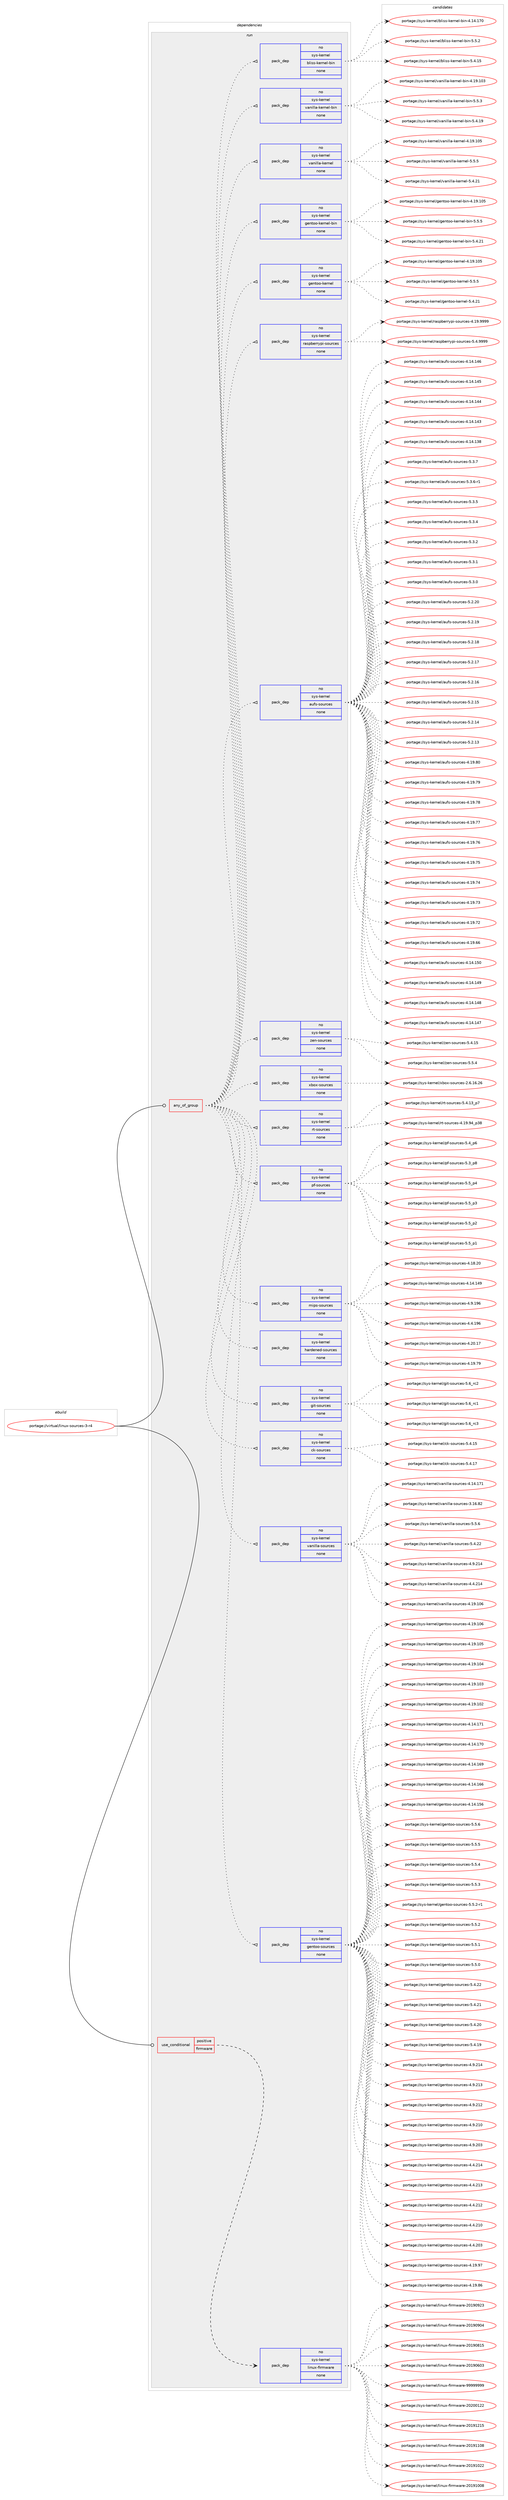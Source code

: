 digraph prolog {

# *************
# Graph options
# *************

newrank=true;
concentrate=true;
compound=true;
graph [rankdir=LR,fontname=Helvetica,fontsize=10,ranksep=1.5];#, ranksep=2.5, nodesep=0.2];
edge  [arrowhead=vee];
node  [fontname=Helvetica,fontsize=10];

# **********
# The ebuild
# **********

subgraph cluster_leftcol {
color=gray;
rank=same;
label=<<i>ebuild</i>>;
id [label="portage://virtual/linux-sources-3-r4", color=red, width=4, href="../virtual/linux-sources-3-r4.svg"];
}

# ****************
# The dependencies
# ****************

subgraph cluster_midcol {
color=gray;
label=<<i>dependencies</i>>;
subgraph cluster_compile {
fillcolor="#eeeeee";
style=filled;
label=<<i>compile</i>>;
}
subgraph cluster_compileandrun {
fillcolor="#eeeeee";
style=filled;
label=<<i>compile and run</i>>;
}
subgraph cluster_run {
fillcolor="#eeeeee";
style=filled;
label=<<i>run</i>>;
subgraph any611 {
dependency26976 [label=<<TABLE BORDER="0" CELLBORDER="1" CELLSPACING="0" CELLPADDING="4"><TR><TD CELLPADDING="10">any_of_group</TD></TR></TABLE>>, shape=none, color=red];subgraph pack21816 {
dependency26977 [label=<<TABLE BORDER="0" CELLBORDER="1" CELLSPACING="0" CELLPADDING="4" WIDTH="220"><TR><TD ROWSPAN="6" CELLPADDING="30">pack_dep</TD></TR><TR><TD WIDTH="110">no</TD></TR><TR><TD>sys-kernel</TD></TR><TR><TD>gentoo-sources</TD></TR><TR><TD>none</TD></TR><TR><TD></TD></TR></TABLE>>, shape=none, color=blue];
}
dependency26976:e -> dependency26977:w [weight=20,style="dotted",arrowhead="oinv"];
subgraph pack21817 {
dependency26978 [label=<<TABLE BORDER="0" CELLBORDER="1" CELLSPACING="0" CELLPADDING="4" WIDTH="220"><TR><TD ROWSPAN="6" CELLPADDING="30">pack_dep</TD></TR><TR><TD WIDTH="110">no</TD></TR><TR><TD>sys-kernel</TD></TR><TR><TD>vanilla-sources</TD></TR><TR><TD>none</TD></TR><TR><TD></TD></TR></TABLE>>, shape=none, color=blue];
}
dependency26976:e -> dependency26978:w [weight=20,style="dotted",arrowhead="oinv"];
subgraph pack21818 {
dependency26979 [label=<<TABLE BORDER="0" CELLBORDER="1" CELLSPACING="0" CELLPADDING="4" WIDTH="220"><TR><TD ROWSPAN="6" CELLPADDING="30">pack_dep</TD></TR><TR><TD WIDTH="110">no</TD></TR><TR><TD>sys-kernel</TD></TR><TR><TD>ck-sources</TD></TR><TR><TD>none</TD></TR><TR><TD></TD></TR></TABLE>>, shape=none, color=blue];
}
dependency26976:e -> dependency26979:w [weight=20,style="dotted",arrowhead="oinv"];
subgraph pack21819 {
dependency26980 [label=<<TABLE BORDER="0" CELLBORDER="1" CELLSPACING="0" CELLPADDING="4" WIDTH="220"><TR><TD ROWSPAN="6" CELLPADDING="30">pack_dep</TD></TR><TR><TD WIDTH="110">no</TD></TR><TR><TD>sys-kernel</TD></TR><TR><TD>git-sources</TD></TR><TR><TD>none</TD></TR><TR><TD></TD></TR></TABLE>>, shape=none, color=blue];
}
dependency26976:e -> dependency26980:w [weight=20,style="dotted",arrowhead="oinv"];
subgraph pack21820 {
dependency26981 [label=<<TABLE BORDER="0" CELLBORDER="1" CELLSPACING="0" CELLPADDING="4" WIDTH="220"><TR><TD ROWSPAN="6" CELLPADDING="30">pack_dep</TD></TR><TR><TD WIDTH="110">no</TD></TR><TR><TD>sys-kernel</TD></TR><TR><TD>hardened-sources</TD></TR><TR><TD>none</TD></TR><TR><TD></TD></TR></TABLE>>, shape=none, color=blue];
}
dependency26976:e -> dependency26981:w [weight=20,style="dotted",arrowhead="oinv"];
subgraph pack21821 {
dependency26982 [label=<<TABLE BORDER="0" CELLBORDER="1" CELLSPACING="0" CELLPADDING="4" WIDTH="220"><TR><TD ROWSPAN="6" CELLPADDING="30">pack_dep</TD></TR><TR><TD WIDTH="110">no</TD></TR><TR><TD>sys-kernel</TD></TR><TR><TD>mips-sources</TD></TR><TR><TD>none</TD></TR><TR><TD></TD></TR></TABLE>>, shape=none, color=blue];
}
dependency26976:e -> dependency26982:w [weight=20,style="dotted",arrowhead="oinv"];
subgraph pack21822 {
dependency26983 [label=<<TABLE BORDER="0" CELLBORDER="1" CELLSPACING="0" CELLPADDING="4" WIDTH="220"><TR><TD ROWSPAN="6" CELLPADDING="30">pack_dep</TD></TR><TR><TD WIDTH="110">no</TD></TR><TR><TD>sys-kernel</TD></TR><TR><TD>pf-sources</TD></TR><TR><TD>none</TD></TR><TR><TD></TD></TR></TABLE>>, shape=none, color=blue];
}
dependency26976:e -> dependency26983:w [weight=20,style="dotted",arrowhead="oinv"];
subgraph pack21823 {
dependency26984 [label=<<TABLE BORDER="0" CELLBORDER="1" CELLSPACING="0" CELLPADDING="4" WIDTH="220"><TR><TD ROWSPAN="6" CELLPADDING="30">pack_dep</TD></TR><TR><TD WIDTH="110">no</TD></TR><TR><TD>sys-kernel</TD></TR><TR><TD>rt-sources</TD></TR><TR><TD>none</TD></TR><TR><TD></TD></TR></TABLE>>, shape=none, color=blue];
}
dependency26976:e -> dependency26984:w [weight=20,style="dotted",arrowhead="oinv"];
subgraph pack21824 {
dependency26985 [label=<<TABLE BORDER="0" CELLBORDER="1" CELLSPACING="0" CELLPADDING="4" WIDTH="220"><TR><TD ROWSPAN="6" CELLPADDING="30">pack_dep</TD></TR><TR><TD WIDTH="110">no</TD></TR><TR><TD>sys-kernel</TD></TR><TR><TD>xbox-sources</TD></TR><TR><TD>none</TD></TR><TR><TD></TD></TR></TABLE>>, shape=none, color=blue];
}
dependency26976:e -> dependency26985:w [weight=20,style="dotted",arrowhead="oinv"];
subgraph pack21825 {
dependency26986 [label=<<TABLE BORDER="0" CELLBORDER="1" CELLSPACING="0" CELLPADDING="4" WIDTH="220"><TR><TD ROWSPAN="6" CELLPADDING="30">pack_dep</TD></TR><TR><TD WIDTH="110">no</TD></TR><TR><TD>sys-kernel</TD></TR><TR><TD>zen-sources</TD></TR><TR><TD>none</TD></TR><TR><TD></TD></TR></TABLE>>, shape=none, color=blue];
}
dependency26976:e -> dependency26986:w [weight=20,style="dotted",arrowhead="oinv"];
subgraph pack21826 {
dependency26987 [label=<<TABLE BORDER="0" CELLBORDER="1" CELLSPACING="0" CELLPADDING="4" WIDTH="220"><TR><TD ROWSPAN="6" CELLPADDING="30">pack_dep</TD></TR><TR><TD WIDTH="110">no</TD></TR><TR><TD>sys-kernel</TD></TR><TR><TD>aufs-sources</TD></TR><TR><TD>none</TD></TR><TR><TD></TD></TR></TABLE>>, shape=none, color=blue];
}
dependency26976:e -> dependency26987:w [weight=20,style="dotted",arrowhead="oinv"];
subgraph pack21827 {
dependency26988 [label=<<TABLE BORDER="0" CELLBORDER="1" CELLSPACING="0" CELLPADDING="4" WIDTH="220"><TR><TD ROWSPAN="6" CELLPADDING="30">pack_dep</TD></TR><TR><TD WIDTH="110">no</TD></TR><TR><TD>sys-kernel</TD></TR><TR><TD>raspberrypi-sources</TD></TR><TR><TD>none</TD></TR><TR><TD></TD></TR></TABLE>>, shape=none, color=blue];
}
dependency26976:e -> dependency26988:w [weight=20,style="dotted",arrowhead="oinv"];
subgraph pack21828 {
dependency26989 [label=<<TABLE BORDER="0" CELLBORDER="1" CELLSPACING="0" CELLPADDING="4" WIDTH="220"><TR><TD ROWSPAN="6" CELLPADDING="30">pack_dep</TD></TR><TR><TD WIDTH="110">no</TD></TR><TR><TD>sys-kernel</TD></TR><TR><TD>gentoo-kernel</TD></TR><TR><TD>none</TD></TR><TR><TD></TD></TR></TABLE>>, shape=none, color=blue];
}
dependency26976:e -> dependency26989:w [weight=20,style="dotted",arrowhead="oinv"];
subgraph pack21829 {
dependency26990 [label=<<TABLE BORDER="0" CELLBORDER="1" CELLSPACING="0" CELLPADDING="4" WIDTH="220"><TR><TD ROWSPAN="6" CELLPADDING="30">pack_dep</TD></TR><TR><TD WIDTH="110">no</TD></TR><TR><TD>sys-kernel</TD></TR><TR><TD>gentoo-kernel-bin</TD></TR><TR><TD>none</TD></TR><TR><TD></TD></TR></TABLE>>, shape=none, color=blue];
}
dependency26976:e -> dependency26990:w [weight=20,style="dotted",arrowhead="oinv"];
subgraph pack21830 {
dependency26991 [label=<<TABLE BORDER="0" CELLBORDER="1" CELLSPACING="0" CELLPADDING="4" WIDTH="220"><TR><TD ROWSPAN="6" CELLPADDING="30">pack_dep</TD></TR><TR><TD WIDTH="110">no</TD></TR><TR><TD>sys-kernel</TD></TR><TR><TD>vanilla-kernel</TD></TR><TR><TD>none</TD></TR><TR><TD></TD></TR></TABLE>>, shape=none, color=blue];
}
dependency26976:e -> dependency26991:w [weight=20,style="dotted",arrowhead="oinv"];
subgraph pack21831 {
dependency26992 [label=<<TABLE BORDER="0" CELLBORDER="1" CELLSPACING="0" CELLPADDING="4" WIDTH="220"><TR><TD ROWSPAN="6" CELLPADDING="30">pack_dep</TD></TR><TR><TD WIDTH="110">no</TD></TR><TR><TD>sys-kernel</TD></TR><TR><TD>vanilla-kernel-bin</TD></TR><TR><TD>none</TD></TR><TR><TD></TD></TR></TABLE>>, shape=none, color=blue];
}
dependency26976:e -> dependency26992:w [weight=20,style="dotted",arrowhead="oinv"];
subgraph pack21832 {
dependency26993 [label=<<TABLE BORDER="0" CELLBORDER="1" CELLSPACING="0" CELLPADDING="4" WIDTH="220"><TR><TD ROWSPAN="6" CELLPADDING="30">pack_dep</TD></TR><TR><TD WIDTH="110">no</TD></TR><TR><TD>sys-kernel</TD></TR><TR><TD>bliss-kernel-bin</TD></TR><TR><TD>none</TD></TR><TR><TD></TD></TR></TABLE>>, shape=none, color=blue];
}
dependency26976:e -> dependency26993:w [weight=20,style="dotted",arrowhead="oinv"];
}
id:e -> dependency26976:w [weight=20,style="solid",arrowhead="odot"];
subgraph cond4532 {
dependency26994 [label=<<TABLE BORDER="0" CELLBORDER="1" CELLSPACING="0" CELLPADDING="4"><TR><TD ROWSPAN="3" CELLPADDING="10">use_conditional</TD></TR><TR><TD>positive</TD></TR><TR><TD>firmware</TD></TR></TABLE>>, shape=none, color=red];
subgraph pack21833 {
dependency26995 [label=<<TABLE BORDER="0" CELLBORDER="1" CELLSPACING="0" CELLPADDING="4" WIDTH="220"><TR><TD ROWSPAN="6" CELLPADDING="30">pack_dep</TD></TR><TR><TD WIDTH="110">no</TD></TR><TR><TD>sys-kernel</TD></TR><TR><TD>linux-firmware</TD></TR><TR><TD>none</TD></TR><TR><TD></TD></TR></TABLE>>, shape=none, color=blue];
}
dependency26994:e -> dependency26995:w [weight=20,style="dashed",arrowhead="vee"];
}
id:e -> dependency26994:w [weight=20,style="solid",arrowhead="odot"];
}
}

# **************
# The candidates
# **************

subgraph cluster_choices {
rank=same;
color=gray;
label=<<i>candidates</i>>;

subgraph choice21816 {
color=black;
nodesep=1;
choice11512111545107101114110101108471031011101161111114511511111711499101115455346534654 [label="portage://sys-kernel/gentoo-sources-5.5.6", color=red, width=4,href="../sys-kernel/gentoo-sources-5.5.6.svg"];
choice11512111545107101114110101108471031011101161111114511511111711499101115455346534653 [label="portage://sys-kernel/gentoo-sources-5.5.5", color=red, width=4,href="../sys-kernel/gentoo-sources-5.5.5.svg"];
choice11512111545107101114110101108471031011101161111114511511111711499101115455346534652 [label="portage://sys-kernel/gentoo-sources-5.5.4", color=red, width=4,href="../sys-kernel/gentoo-sources-5.5.4.svg"];
choice11512111545107101114110101108471031011101161111114511511111711499101115455346534651 [label="portage://sys-kernel/gentoo-sources-5.5.3", color=red, width=4,href="../sys-kernel/gentoo-sources-5.5.3.svg"];
choice115121115451071011141101011084710310111011611111145115111117114991011154553465346504511449 [label="portage://sys-kernel/gentoo-sources-5.5.2-r1", color=red, width=4,href="../sys-kernel/gentoo-sources-5.5.2-r1.svg"];
choice11512111545107101114110101108471031011101161111114511511111711499101115455346534650 [label="portage://sys-kernel/gentoo-sources-5.5.2", color=red, width=4,href="../sys-kernel/gentoo-sources-5.5.2.svg"];
choice11512111545107101114110101108471031011101161111114511511111711499101115455346534649 [label="portage://sys-kernel/gentoo-sources-5.5.1", color=red, width=4,href="../sys-kernel/gentoo-sources-5.5.1.svg"];
choice11512111545107101114110101108471031011101161111114511511111711499101115455346534648 [label="portage://sys-kernel/gentoo-sources-5.5.0", color=red, width=4,href="../sys-kernel/gentoo-sources-5.5.0.svg"];
choice1151211154510710111411010110847103101110116111111451151111171149910111545534652465050 [label="portage://sys-kernel/gentoo-sources-5.4.22", color=red, width=4,href="../sys-kernel/gentoo-sources-5.4.22.svg"];
choice1151211154510710111411010110847103101110116111111451151111171149910111545534652465049 [label="portage://sys-kernel/gentoo-sources-5.4.21", color=red, width=4,href="../sys-kernel/gentoo-sources-5.4.21.svg"];
choice1151211154510710111411010110847103101110116111111451151111171149910111545534652465048 [label="portage://sys-kernel/gentoo-sources-5.4.20", color=red, width=4,href="../sys-kernel/gentoo-sources-5.4.20.svg"];
choice1151211154510710111411010110847103101110116111111451151111171149910111545534652464957 [label="portage://sys-kernel/gentoo-sources-5.4.19", color=red, width=4,href="../sys-kernel/gentoo-sources-5.4.19.svg"];
choice115121115451071011141101011084710310111011611111145115111117114991011154552465746504952 [label="portage://sys-kernel/gentoo-sources-4.9.214", color=red, width=4,href="../sys-kernel/gentoo-sources-4.9.214.svg"];
choice115121115451071011141101011084710310111011611111145115111117114991011154552465746504951 [label="portage://sys-kernel/gentoo-sources-4.9.213", color=red, width=4,href="../sys-kernel/gentoo-sources-4.9.213.svg"];
choice115121115451071011141101011084710310111011611111145115111117114991011154552465746504950 [label="portage://sys-kernel/gentoo-sources-4.9.212", color=red, width=4,href="../sys-kernel/gentoo-sources-4.9.212.svg"];
choice115121115451071011141101011084710310111011611111145115111117114991011154552465746504948 [label="portage://sys-kernel/gentoo-sources-4.9.210", color=red, width=4,href="../sys-kernel/gentoo-sources-4.9.210.svg"];
choice115121115451071011141101011084710310111011611111145115111117114991011154552465746504851 [label="portage://sys-kernel/gentoo-sources-4.9.203", color=red, width=4,href="../sys-kernel/gentoo-sources-4.9.203.svg"];
choice115121115451071011141101011084710310111011611111145115111117114991011154552465246504952 [label="portage://sys-kernel/gentoo-sources-4.4.214", color=red, width=4,href="../sys-kernel/gentoo-sources-4.4.214.svg"];
choice115121115451071011141101011084710310111011611111145115111117114991011154552465246504951 [label="portage://sys-kernel/gentoo-sources-4.4.213", color=red, width=4,href="../sys-kernel/gentoo-sources-4.4.213.svg"];
choice115121115451071011141101011084710310111011611111145115111117114991011154552465246504950 [label="portage://sys-kernel/gentoo-sources-4.4.212", color=red, width=4,href="../sys-kernel/gentoo-sources-4.4.212.svg"];
choice115121115451071011141101011084710310111011611111145115111117114991011154552465246504948 [label="portage://sys-kernel/gentoo-sources-4.4.210", color=red, width=4,href="../sys-kernel/gentoo-sources-4.4.210.svg"];
choice115121115451071011141101011084710310111011611111145115111117114991011154552465246504851 [label="portage://sys-kernel/gentoo-sources-4.4.203", color=red, width=4,href="../sys-kernel/gentoo-sources-4.4.203.svg"];
choice115121115451071011141101011084710310111011611111145115111117114991011154552464957465755 [label="portage://sys-kernel/gentoo-sources-4.19.97", color=red, width=4,href="../sys-kernel/gentoo-sources-4.19.97.svg"];
choice115121115451071011141101011084710310111011611111145115111117114991011154552464957465654 [label="portage://sys-kernel/gentoo-sources-4.19.86", color=red, width=4,href="../sys-kernel/gentoo-sources-4.19.86.svg"];
choice11512111545107101114110101108471031011101161111114511511111711499101115455246495746494854 [label="portage://sys-kernel/gentoo-sources-4.19.106", color=red, width=4,href="../sys-kernel/gentoo-sources-4.19.106.svg"];
choice11512111545107101114110101108471031011101161111114511511111711499101115455246495746494853 [label="portage://sys-kernel/gentoo-sources-4.19.105", color=red, width=4,href="../sys-kernel/gentoo-sources-4.19.105.svg"];
choice11512111545107101114110101108471031011101161111114511511111711499101115455246495746494852 [label="portage://sys-kernel/gentoo-sources-4.19.104", color=red, width=4,href="../sys-kernel/gentoo-sources-4.19.104.svg"];
choice11512111545107101114110101108471031011101161111114511511111711499101115455246495746494851 [label="portage://sys-kernel/gentoo-sources-4.19.103", color=red, width=4,href="../sys-kernel/gentoo-sources-4.19.103.svg"];
choice11512111545107101114110101108471031011101161111114511511111711499101115455246495746494850 [label="portage://sys-kernel/gentoo-sources-4.19.102", color=red, width=4,href="../sys-kernel/gentoo-sources-4.19.102.svg"];
choice11512111545107101114110101108471031011101161111114511511111711499101115455246495246495549 [label="portage://sys-kernel/gentoo-sources-4.14.171", color=red, width=4,href="../sys-kernel/gentoo-sources-4.14.171.svg"];
choice11512111545107101114110101108471031011101161111114511511111711499101115455246495246495548 [label="portage://sys-kernel/gentoo-sources-4.14.170", color=red, width=4,href="../sys-kernel/gentoo-sources-4.14.170.svg"];
choice11512111545107101114110101108471031011101161111114511511111711499101115455246495246495457 [label="portage://sys-kernel/gentoo-sources-4.14.169", color=red, width=4,href="../sys-kernel/gentoo-sources-4.14.169.svg"];
choice11512111545107101114110101108471031011101161111114511511111711499101115455246495246495454 [label="portage://sys-kernel/gentoo-sources-4.14.166", color=red, width=4,href="../sys-kernel/gentoo-sources-4.14.166.svg"];
choice11512111545107101114110101108471031011101161111114511511111711499101115455246495246495354 [label="portage://sys-kernel/gentoo-sources-4.14.156", color=red, width=4,href="../sys-kernel/gentoo-sources-4.14.156.svg"];
dependency26977:e -> choice11512111545107101114110101108471031011101161111114511511111711499101115455346534654:w [style=dotted,weight="100"];
dependency26977:e -> choice11512111545107101114110101108471031011101161111114511511111711499101115455346534653:w [style=dotted,weight="100"];
dependency26977:e -> choice11512111545107101114110101108471031011101161111114511511111711499101115455346534652:w [style=dotted,weight="100"];
dependency26977:e -> choice11512111545107101114110101108471031011101161111114511511111711499101115455346534651:w [style=dotted,weight="100"];
dependency26977:e -> choice115121115451071011141101011084710310111011611111145115111117114991011154553465346504511449:w [style=dotted,weight="100"];
dependency26977:e -> choice11512111545107101114110101108471031011101161111114511511111711499101115455346534650:w [style=dotted,weight="100"];
dependency26977:e -> choice11512111545107101114110101108471031011101161111114511511111711499101115455346534649:w [style=dotted,weight="100"];
dependency26977:e -> choice11512111545107101114110101108471031011101161111114511511111711499101115455346534648:w [style=dotted,weight="100"];
dependency26977:e -> choice1151211154510710111411010110847103101110116111111451151111171149910111545534652465050:w [style=dotted,weight="100"];
dependency26977:e -> choice1151211154510710111411010110847103101110116111111451151111171149910111545534652465049:w [style=dotted,weight="100"];
dependency26977:e -> choice1151211154510710111411010110847103101110116111111451151111171149910111545534652465048:w [style=dotted,weight="100"];
dependency26977:e -> choice1151211154510710111411010110847103101110116111111451151111171149910111545534652464957:w [style=dotted,weight="100"];
dependency26977:e -> choice115121115451071011141101011084710310111011611111145115111117114991011154552465746504952:w [style=dotted,weight="100"];
dependency26977:e -> choice115121115451071011141101011084710310111011611111145115111117114991011154552465746504951:w [style=dotted,weight="100"];
dependency26977:e -> choice115121115451071011141101011084710310111011611111145115111117114991011154552465746504950:w [style=dotted,weight="100"];
dependency26977:e -> choice115121115451071011141101011084710310111011611111145115111117114991011154552465746504948:w [style=dotted,weight="100"];
dependency26977:e -> choice115121115451071011141101011084710310111011611111145115111117114991011154552465746504851:w [style=dotted,weight="100"];
dependency26977:e -> choice115121115451071011141101011084710310111011611111145115111117114991011154552465246504952:w [style=dotted,weight="100"];
dependency26977:e -> choice115121115451071011141101011084710310111011611111145115111117114991011154552465246504951:w [style=dotted,weight="100"];
dependency26977:e -> choice115121115451071011141101011084710310111011611111145115111117114991011154552465246504950:w [style=dotted,weight="100"];
dependency26977:e -> choice115121115451071011141101011084710310111011611111145115111117114991011154552465246504948:w [style=dotted,weight="100"];
dependency26977:e -> choice115121115451071011141101011084710310111011611111145115111117114991011154552465246504851:w [style=dotted,weight="100"];
dependency26977:e -> choice115121115451071011141101011084710310111011611111145115111117114991011154552464957465755:w [style=dotted,weight="100"];
dependency26977:e -> choice115121115451071011141101011084710310111011611111145115111117114991011154552464957465654:w [style=dotted,weight="100"];
dependency26977:e -> choice11512111545107101114110101108471031011101161111114511511111711499101115455246495746494854:w [style=dotted,weight="100"];
dependency26977:e -> choice11512111545107101114110101108471031011101161111114511511111711499101115455246495746494853:w [style=dotted,weight="100"];
dependency26977:e -> choice11512111545107101114110101108471031011101161111114511511111711499101115455246495746494852:w [style=dotted,weight="100"];
dependency26977:e -> choice11512111545107101114110101108471031011101161111114511511111711499101115455246495746494851:w [style=dotted,weight="100"];
dependency26977:e -> choice11512111545107101114110101108471031011101161111114511511111711499101115455246495746494850:w [style=dotted,weight="100"];
dependency26977:e -> choice11512111545107101114110101108471031011101161111114511511111711499101115455246495246495549:w [style=dotted,weight="100"];
dependency26977:e -> choice11512111545107101114110101108471031011101161111114511511111711499101115455246495246495548:w [style=dotted,weight="100"];
dependency26977:e -> choice11512111545107101114110101108471031011101161111114511511111711499101115455246495246495457:w [style=dotted,weight="100"];
dependency26977:e -> choice11512111545107101114110101108471031011101161111114511511111711499101115455246495246495454:w [style=dotted,weight="100"];
dependency26977:e -> choice11512111545107101114110101108471031011101161111114511511111711499101115455246495246495354:w [style=dotted,weight="100"];
}
subgraph choice21817 {
color=black;
nodesep=1;
choice115121115451071011141101011084711897110105108108974511511111711499101115455346534654 [label="portage://sys-kernel/vanilla-sources-5.5.6", color=red, width=4,href="../sys-kernel/vanilla-sources-5.5.6.svg"];
choice11512111545107101114110101108471189711010510810897451151111171149910111545534652465050 [label="portage://sys-kernel/vanilla-sources-5.4.22", color=red, width=4,href="../sys-kernel/vanilla-sources-5.4.22.svg"];
choice1151211154510710111411010110847118971101051081089745115111117114991011154552465746504952 [label="portage://sys-kernel/vanilla-sources-4.9.214", color=red, width=4,href="../sys-kernel/vanilla-sources-4.9.214.svg"];
choice1151211154510710111411010110847118971101051081089745115111117114991011154552465246504952 [label="portage://sys-kernel/vanilla-sources-4.4.214", color=red, width=4,href="../sys-kernel/vanilla-sources-4.4.214.svg"];
choice115121115451071011141101011084711897110105108108974511511111711499101115455246495746494854 [label="portage://sys-kernel/vanilla-sources-4.19.106", color=red, width=4,href="../sys-kernel/vanilla-sources-4.19.106.svg"];
choice115121115451071011141101011084711897110105108108974511511111711499101115455246495246495549 [label="portage://sys-kernel/vanilla-sources-4.14.171", color=red, width=4,href="../sys-kernel/vanilla-sources-4.14.171.svg"];
choice1151211154510710111411010110847118971101051081089745115111117114991011154551464954465650 [label="portage://sys-kernel/vanilla-sources-3.16.82", color=red, width=4,href="../sys-kernel/vanilla-sources-3.16.82.svg"];
dependency26978:e -> choice115121115451071011141101011084711897110105108108974511511111711499101115455346534654:w [style=dotted,weight="100"];
dependency26978:e -> choice11512111545107101114110101108471189711010510810897451151111171149910111545534652465050:w [style=dotted,weight="100"];
dependency26978:e -> choice1151211154510710111411010110847118971101051081089745115111117114991011154552465746504952:w [style=dotted,weight="100"];
dependency26978:e -> choice1151211154510710111411010110847118971101051081089745115111117114991011154552465246504952:w [style=dotted,weight="100"];
dependency26978:e -> choice115121115451071011141101011084711897110105108108974511511111711499101115455246495746494854:w [style=dotted,weight="100"];
dependency26978:e -> choice115121115451071011141101011084711897110105108108974511511111711499101115455246495246495549:w [style=dotted,weight="100"];
dependency26978:e -> choice1151211154510710111411010110847118971101051081089745115111117114991011154551464954465650:w [style=dotted,weight="100"];
}
subgraph choice21818 {
color=black;
nodesep=1;
choice115121115451071011141101011084799107451151111171149910111545534652464955 [label="portage://sys-kernel/ck-sources-5.4.17", color=red, width=4,href="../sys-kernel/ck-sources-5.4.17.svg"];
choice115121115451071011141101011084799107451151111171149910111545534652464953 [label="portage://sys-kernel/ck-sources-5.4.15", color=red, width=4,href="../sys-kernel/ck-sources-5.4.15.svg"];
dependency26979:e -> choice115121115451071011141101011084799107451151111171149910111545534652464955:w [style=dotted,weight="100"];
dependency26979:e -> choice115121115451071011141101011084799107451151111171149910111545534652464953:w [style=dotted,weight="100"];
}
subgraph choice21819 {
color=black;
nodesep=1;
choice1151211154510710111411010110847103105116451151111171149910111545534654951149951 [label="portage://sys-kernel/git-sources-5.6_rc3", color=red, width=4,href="../sys-kernel/git-sources-5.6_rc3.svg"];
choice1151211154510710111411010110847103105116451151111171149910111545534654951149950 [label="portage://sys-kernel/git-sources-5.6_rc2", color=red, width=4,href="../sys-kernel/git-sources-5.6_rc2.svg"];
choice1151211154510710111411010110847103105116451151111171149910111545534654951149949 [label="portage://sys-kernel/git-sources-5.6_rc1", color=red, width=4,href="../sys-kernel/git-sources-5.6_rc1.svg"];
dependency26980:e -> choice1151211154510710111411010110847103105116451151111171149910111545534654951149951:w [style=dotted,weight="100"];
dependency26980:e -> choice1151211154510710111411010110847103105116451151111171149910111545534654951149950:w [style=dotted,weight="100"];
dependency26980:e -> choice1151211154510710111411010110847103105116451151111171149910111545534654951149949:w [style=dotted,weight="100"];
}
subgraph choice21820 {
color=black;
nodesep=1;
}
subgraph choice21821 {
color=black;
nodesep=1;
choice115121115451071011141101011084710910511211545115111117114991011154552465746495754 [label="portage://sys-kernel/mips-sources-4.9.196", color=red, width=4,href="../sys-kernel/mips-sources-4.9.196.svg"];
choice115121115451071011141101011084710910511211545115111117114991011154552465246495754 [label="portage://sys-kernel/mips-sources-4.4.196", color=red, width=4,href="../sys-kernel/mips-sources-4.4.196.svg"];
choice115121115451071011141101011084710910511211545115111117114991011154552465048464955 [label="portage://sys-kernel/mips-sources-4.20.17", color=red, width=4,href="../sys-kernel/mips-sources-4.20.17.svg"];
choice115121115451071011141101011084710910511211545115111117114991011154552464957465557 [label="portage://sys-kernel/mips-sources-4.19.79", color=red, width=4,href="../sys-kernel/mips-sources-4.19.79.svg"];
choice115121115451071011141101011084710910511211545115111117114991011154552464956465048 [label="portage://sys-kernel/mips-sources-4.18.20", color=red, width=4,href="../sys-kernel/mips-sources-4.18.20.svg"];
choice11512111545107101114110101108471091051121154511511111711499101115455246495246495257 [label="portage://sys-kernel/mips-sources-4.14.149", color=red, width=4,href="../sys-kernel/mips-sources-4.14.149.svg"];
dependency26982:e -> choice115121115451071011141101011084710910511211545115111117114991011154552465746495754:w [style=dotted,weight="100"];
dependency26982:e -> choice115121115451071011141101011084710910511211545115111117114991011154552465246495754:w [style=dotted,weight="100"];
dependency26982:e -> choice115121115451071011141101011084710910511211545115111117114991011154552465048464955:w [style=dotted,weight="100"];
dependency26982:e -> choice115121115451071011141101011084710910511211545115111117114991011154552464957465557:w [style=dotted,weight="100"];
dependency26982:e -> choice115121115451071011141101011084710910511211545115111117114991011154552464956465048:w [style=dotted,weight="100"];
dependency26982:e -> choice11512111545107101114110101108471091051121154511511111711499101115455246495246495257:w [style=dotted,weight="100"];
}
subgraph choice21822 {
color=black;
nodesep=1;
choice11512111545107101114110101108471121024511511111711499101115455346539511252 [label="portage://sys-kernel/pf-sources-5.5_p4", color=red, width=4,href="../sys-kernel/pf-sources-5.5_p4.svg"];
choice11512111545107101114110101108471121024511511111711499101115455346539511251 [label="portage://sys-kernel/pf-sources-5.5_p3", color=red, width=4,href="../sys-kernel/pf-sources-5.5_p3.svg"];
choice11512111545107101114110101108471121024511511111711499101115455346539511250 [label="portage://sys-kernel/pf-sources-5.5_p2", color=red, width=4,href="../sys-kernel/pf-sources-5.5_p2.svg"];
choice11512111545107101114110101108471121024511511111711499101115455346539511249 [label="portage://sys-kernel/pf-sources-5.5_p1", color=red, width=4,href="../sys-kernel/pf-sources-5.5_p1.svg"];
choice11512111545107101114110101108471121024511511111711499101115455346529511254 [label="portage://sys-kernel/pf-sources-5.4_p6", color=red, width=4,href="../sys-kernel/pf-sources-5.4_p6.svg"];
choice11512111545107101114110101108471121024511511111711499101115455346519511256 [label="portage://sys-kernel/pf-sources-5.3_p8", color=red, width=4,href="../sys-kernel/pf-sources-5.3_p8.svg"];
dependency26983:e -> choice11512111545107101114110101108471121024511511111711499101115455346539511252:w [style=dotted,weight="100"];
dependency26983:e -> choice11512111545107101114110101108471121024511511111711499101115455346539511251:w [style=dotted,weight="100"];
dependency26983:e -> choice11512111545107101114110101108471121024511511111711499101115455346539511250:w [style=dotted,weight="100"];
dependency26983:e -> choice11512111545107101114110101108471121024511511111711499101115455346539511249:w [style=dotted,weight="100"];
dependency26983:e -> choice11512111545107101114110101108471121024511511111711499101115455346529511254:w [style=dotted,weight="100"];
dependency26983:e -> choice11512111545107101114110101108471121024511511111711499101115455346519511256:w [style=dotted,weight="100"];
}
subgraph choice21823 {
color=black;
nodesep=1;
choice11512111545107101114110101108471141164511511111711499101115455346524649519511255 [label="portage://sys-kernel/rt-sources-5.4.13_p7", color=red, width=4,href="../sys-kernel/rt-sources-5.4.13_p7.svg"];
choice115121115451071011141101011084711411645115111117114991011154552464957465752951125156 [label="portage://sys-kernel/rt-sources-4.19.94_p38", color=red, width=4,href="../sys-kernel/rt-sources-4.19.94_p38.svg"];
dependency26984:e -> choice11512111545107101114110101108471141164511511111711499101115455346524649519511255:w [style=dotted,weight="100"];
dependency26984:e -> choice115121115451071011141101011084711411645115111117114991011154552464957465752951125156:w [style=dotted,weight="100"];
}
subgraph choice21824 {
color=black;
nodesep=1;
choice115121115451071011141101011084712098111120451151111171149910111545504654464954465054 [label="portage://sys-kernel/xbox-sources-2.6.16.26", color=red, width=4,href="../sys-kernel/xbox-sources-2.6.16.26.svg"];
dependency26985:e -> choice115121115451071011141101011084712098111120451151111171149910111545504654464954465054:w [style=dotted,weight="100"];
}
subgraph choice21825 {
color=black;
nodesep=1;
choice11512111545107101114110101108471221011104511511111711499101115455346534652 [label="portage://sys-kernel/zen-sources-5.5.4", color=red, width=4,href="../sys-kernel/zen-sources-5.5.4.svg"];
choice1151211154510710111411010110847122101110451151111171149910111545534652464953 [label="portage://sys-kernel/zen-sources-5.4.15", color=red, width=4,href="../sys-kernel/zen-sources-5.4.15.svg"];
dependency26986:e -> choice11512111545107101114110101108471221011104511511111711499101115455346534652:w [style=dotted,weight="100"];
dependency26986:e -> choice1151211154510710111411010110847122101110451151111171149910111545534652464953:w [style=dotted,weight="100"];
}
subgraph choice21826 {
color=black;
nodesep=1;
choice1151211154510710111411010110847971171021154511511111711499101115455346514655 [label="portage://sys-kernel/aufs-sources-5.3.7", color=red, width=4,href="../sys-kernel/aufs-sources-5.3.7.svg"];
choice11512111545107101114110101108479711710211545115111117114991011154553465146544511449 [label="portage://sys-kernel/aufs-sources-5.3.6-r1", color=red, width=4,href="../sys-kernel/aufs-sources-5.3.6-r1.svg"];
choice1151211154510710111411010110847971171021154511511111711499101115455346514653 [label="portage://sys-kernel/aufs-sources-5.3.5", color=red, width=4,href="../sys-kernel/aufs-sources-5.3.5.svg"];
choice1151211154510710111411010110847971171021154511511111711499101115455346514652 [label="portage://sys-kernel/aufs-sources-5.3.4", color=red, width=4,href="../sys-kernel/aufs-sources-5.3.4.svg"];
choice1151211154510710111411010110847971171021154511511111711499101115455346514650 [label="portage://sys-kernel/aufs-sources-5.3.2", color=red, width=4,href="../sys-kernel/aufs-sources-5.3.2.svg"];
choice1151211154510710111411010110847971171021154511511111711499101115455346514649 [label="portage://sys-kernel/aufs-sources-5.3.1", color=red, width=4,href="../sys-kernel/aufs-sources-5.3.1.svg"];
choice1151211154510710111411010110847971171021154511511111711499101115455346514648 [label="portage://sys-kernel/aufs-sources-5.3.0", color=red, width=4,href="../sys-kernel/aufs-sources-5.3.0.svg"];
choice115121115451071011141101011084797117102115451151111171149910111545534650465048 [label="portage://sys-kernel/aufs-sources-5.2.20", color=red, width=4,href="../sys-kernel/aufs-sources-5.2.20.svg"];
choice115121115451071011141101011084797117102115451151111171149910111545534650464957 [label="portage://sys-kernel/aufs-sources-5.2.19", color=red, width=4,href="../sys-kernel/aufs-sources-5.2.19.svg"];
choice115121115451071011141101011084797117102115451151111171149910111545534650464956 [label="portage://sys-kernel/aufs-sources-5.2.18", color=red, width=4,href="../sys-kernel/aufs-sources-5.2.18.svg"];
choice115121115451071011141101011084797117102115451151111171149910111545534650464955 [label="portage://sys-kernel/aufs-sources-5.2.17", color=red, width=4,href="../sys-kernel/aufs-sources-5.2.17.svg"];
choice115121115451071011141101011084797117102115451151111171149910111545534650464954 [label="portage://sys-kernel/aufs-sources-5.2.16", color=red, width=4,href="../sys-kernel/aufs-sources-5.2.16.svg"];
choice115121115451071011141101011084797117102115451151111171149910111545534650464953 [label="portage://sys-kernel/aufs-sources-5.2.15", color=red, width=4,href="../sys-kernel/aufs-sources-5.2.15.svg"];
choice115121115451071011141101011084797117102115451151111171149910111545534650464952 [label="portage://sys-kernel/aufs-sources-5.2.14", color=red, width=4,href="../sys-kernel/aufs-sources-5.2.14.svg"];
choice115121115451071011141101011084797117102115451151111171149910111545534650464951 [label="portage://sys-kernel/aufs-sources-5.2.13", color=red, width=4,href="../sys-kernel/aufs-sources-5.2.13.svg"];
choice11512111545107101114110101108479711710211545115111117114991011154552464957465648 [label="portage://sys-kernel/aufs-sources-4.19.80", color=red, width=4,href="../sys-kernel/aufs-sources-4.19.80.svg"];
choice11512111545107101114110101108479711710211545115111117114991011154552464957465557 [label="portage://sys-kernel/aufs-sources-4.19.79", color=red, width=4,href="../sys-kernel/aufs-sources-4.19.79.svg"];
choice11512111545107101114110101108479711710211545115111117114991011154552464957465556 [label="portage://sys-kernel/aufs-sources-4.19.78", color=red, width=4,href="../sys-kernel/aufs-sources-4.19.78.svg"];
choice11512111545107101114110101108479711710211545115111117114991011154552464957465555 [label="portage://sys-kernel/aufs-sources-4.19.77", color=red, width=4,href="../sys-kernel/aufs-sources-4.19.77.svg"];
choice11512111545107101114110101108479711710211545115111117114991011154552464957465554 [label="portage://sys-kernel/aufs-sources-4.19.76", color=red, width=4,href="../sys-kernel/aufs-sources-4.19.76.svg"];
choice11512111545107101114110101108479711710211545115111117114991011154552464957465553 [label="portage://sys-kernel/aufs-sources-4.19.75", color=red, width=4,href="../sys-kernel/aufs-sources-4.19.75.svg"];
choice11512111545107101114110101108479711710211545115111117114991011154552464957465552 [label="portage://sys-kernel/aufs-sources-4.19.74", color=red, width=4,href="../sys-kernel/aufs-sources-4.19.74.svg"];
choice11512111545107101114110101108479711710211545115111117114991011154552464957465551 [label="portage://sys-kernel/aufs-sources-4.19.73", color=red, width=4,href="../sys-kernel/aufs-sources-4.19.73.svg"];
choice11512111545107101114110101108479711710211545115111117114991011154552464957465550 [label="portage://sys-kernel/aufs-sources-4.19.72", color=red, width=4,href="../sys-kernel/aufs-sources-4.19.72.svg"];
choice11512111545107101114110101108479711710211545115111117114991011154552464957465454 [label="portage://sys-kernel/aufs-sources-4.19.66", color=red, width=4,href="../sys-kernel/aufs-sources-4.19.66.svg"];
choice1151211154510710111411010110847971171021154511511111711499101115455246495246495348 [label="portage://sys-kernel/aufs-sources-4.14.150", color=red, width=4,href="../sys-kernel/aufs-sources-4.14.150.svg"];
choice1151211154510710111411010110847971171021154511511111711499101115455246495246495257 [label="portage://sys-kernel/aufs-sources-4.14.149", color=red, width=4,href="../sys-kernel/aufs-sources-4.14.149.svg"];
choice1151211154510710111411010110847971171021154511511111711499101115455246495246495256 [label="portage://sys-kernel/aufs-sources-4.14.148", color=red, width=4,href="../sys-kernel/aufs-sources-4.14.148.svg"];
choice1151211154510710111411010110847971171021154511511111711499101115455246495246495255 [label="portage://sys-kernel/aufs-sources-4.14.147", color=red, width=4,href="../sys-kernel/aufs-sources-4.14.147.svg"];
choice1151211154510710111411010110847971171021154511511111711499101115455246495246495254 [label="portage://sys-kernel/aufs-sources-4.14.146", color=red, width=4,href="../sys-kernel/aufs-sources-4.14.146.svg"];
choice1151211154510710111411010110847971171021154511511111711499101115455246495246495253 [label="portage://sys-kernel/aufs-sources-4.14.145", color=red, width=4,href="../sys-kernel/aufs-sources-4.14.145.svg"];
choice1151211154510710111411010110847971171021154511511111711499101115455246495246495252 [label="portage://sys-kernel/aufs-sources-4.14.144", color=red, width=4,href="../sys-kernel/aufs-sources-4.14.144.svg"];
choice1151211154510710111411010110847971171021154511511111711499101115455246495246495251 [label="portage://sys-kernel/aufs-sources-4.14.143", color=red, width=4,href="../sys-kernel/aufs-sources-4.14.143.svg"];
choice1151211154510710111411010110847971171021154511511111711499101115455246495246495156 [label="portage://sys-kernel/aufs-sources-4.14.138", color=red, width=4,href="../sys-kernel/aufs-sources-4.14.138.svg"];
dependency26987:e -> choice1151211154510710111411010110847971171021154511511111711499101115455346514655:w [style=dotted,weight="100"];
dependency26987:e -> choice11512111545107101114110101108479711710211545115111117114991011154553465146544511449:w [style=dotted,weight="100"];
dependency26987:e -> choice1151211154510710111411010110847971171021154511511111711499101115455346514653:w [style=dotted,weight="100"];
dependency26987:e -> choice1151211154510710111411010110847971171021154511511111711499101115455346514652:w [style=dotted,weight="100"];
dependency26987:e -> choice1151211154510710111411010110847971171021154511511111711499101115455346514650:w [style=dotted,weight="100"];
dependency26987:e -> choice1151211154510710111411010110847971171021154511511111711499101115455346514649:w [style=dotted,weight="100"];
dependency26987:e -> choice1151211154510710111411010110847971171021154511511111711499101115455346514648:w [style=dotted,weight="100"];
dependency26987:e -> choice115121115451071011141101011084797117102115451151111171149910111545534650465048:w [style=dotted,weight="100"];
dependency26987:e -> choice115121115451071011141101011084797117102115451151111171149910111545534650464957:w [style=dotted,weight="100"];
dependency26987:e -> choice115121115451071011141101011084797117102115451151111171149910111545534650464956:w [style=dotted,weight="100"];
dependency26987:e -> choice115121115451071011141101011084797117102115451151111171149910111545534650464955:w [style=dotted,weight="100"];
dependency26987:e -> choice115121115451071011141101011084797117102115451151111171149910111545534650464954:w [style=dotted,weight="100"];
dependency26987:e -> choice115121115451071011141101011084797117102115451151111171149910111545534650464953:w [style=dotted,weight="100"];
dependency26987:e -> choice115121115451071011141101011084797117102115451151111171149910111545534650464952:w [style=dotted,weight="100"];
dependency26987:e -> choice115121115451071011141101011084797117102115451151111171149910111545534650464951:w [style=dotted,weight="100"];
dependency26987:e -> choice11512111545107101114110101108479711710211545115111117114991011154552464957465648:w [style=dotted,weight="100"];
dependency26987:e -> choice11512111545107101114110101108479711710211545115111117114991011154552464957465557:w [style=dotted,weight="100"];
dependency26987:e -> choice11512111545107101114110101108479711710211545115111117114991011154552464957465556:w [style=dotted,weight="100"];
dependency26987:e -> choice11512111545107101114110101108479711710211545115111117114991011154552464957465555:w [style=dotted,weight="100"];
dependency26987:e -> choice11512111545107101114110101108479711710211545115111117114991011154552464957465554:w [style=dotted,weight="100"];
dependency26987:e -> choice11512111545107101114110101108479711710211545115111117114991011154552464957465553:w [style=dotted,weight="100"];
dependency26987:e -> choice11512111545107101114110101108479711710211545115111117114991011154552464957465552:w [style=dotted,weight="100"];
dependency26987:e -> choice11512111545107101114110101108479711710211545115111117114991011154552464957465551:w [style=dotted,weight="100"];
dependency26987:e -> choice11512111545107101114110101108479711710211545115111117114991011154552464957465550:w [style=dotted,weight="100"];
dependency26987:e -> choice11512111545107101114110101108479711710211545115111117114991011154552464957465454:w [style=dotted,weight="100"];
dependency26987:e -> choice1151211154510710111411010110847971171021154511511111711499101115455246495246495348:w [style=dotted,weight="100"];
dependency26987:e -> choice1151211154510710111411010110847971171021154511511111711499101115455246495246495257:w [style=dotted,weight="100"];
dependency26987:e -> choice1151211154510710111411010110847971171021154511511111711499101115455246495246495256:w [style=dotted,weight="100"];
dependency26987:e -> choice1151211154510710111411010110847971171021154511511111711499101115455246495246495255:w [style=dotted,weight="100"];
dependency26987:e -> choice1151211154510710111411010110847971171021154511511111711499101115455246495246495254:w [style=dotted,weight="100"];
dependency26987:e -> choice1151211154510710111411010110847971171021154511511111711499101115455246495246495253:w [style=dotted,weight="100"];
dependency26987:e -> choice1151211154510710111411010110847971171021154511511111711499101115455246495246495252:w [style=dotted,weight="100"];
dependency26987:e -> choice1151211154510710111411010110847971171021154511511111711499101115455246495246495251:w [style=dotted,weight="100"];
dependency26987:e -> choice1151211154510710111411010110847971171021154511511111711499101115455246495246495156:w [style=dotted,weight="100"];
}
subgraph choice21827 {
color=black;
nodesep=1;
choice115121115451071011141101011084711497115112981011141141211121054511511111711499101115455346524657575757 [label="portage://sys-kernel/raspberrypi-sources-5.4.9999", color=red, width=4,href="../sys-kernel/raspberrypi-sources-5.4.9999.svg"];
choice11512111545107101114110101108471149711511298101114114121112105451151111171149910111545524649574657575757 [label="portage://sys-kernel/raspberrypi-sources-4.19.9999", color=red, width=4,href="../sys-kernel/raspberrypi-sources-4.19.9999.svg"];
dependency26988:e -> choice115121115451071011141101011084711497115112981011141141211121054511511111711499101115455346524657575757:w [style=dotted,weight="100"];
dependency26988:e -> choice11512111545107101114110101108471149711511298101114114121112105451151111171149910111545524649574657575757:w [style=dotted,weight="100"];
}
subgraph choice21828 {
color=black;
nodesep=1;
choice115121115451071011141101011084710310111011611111145107101114110101108455346534653 [label="portage://sys-kernel/gentoo-kernel-5.5.5", color=red, width=4,href="../sys-kernel/gentoo-kernel-5.5.5.svg"];
choice11512111545107101114110101108471031011101161111114510710111411010110845534652465049 [label="portage://sys-kernel/gentoo-kernel-5.4.21", color=red, width=4,href="../sys-kernel/gentoo-kernel-5.4.21.svg"];
choice115121115451071011141101011084710310111011611111145107101114110101108455246495746494853 [label="portage://sys-kernel/gentoo-kernel-4.19.105", color=red, width=4,href="../sys-kernel/gentoo-kernel-4.19.105.svg"];
dependency26989:e -> choice115121115451071011141101011084710310111011611111145107101114110101108455346534653:w [style=dotted,weight="100"];
dependency26989:e -> choice11512111545107101114110101108471031011101161111114510710111411010110845534652465049:w [style=dotted,weight="100"];
dependency26989:e -> choice115121115451071011141101011084710310111011611111145107101114110101108455246495746494853:w [style=dotted,weight="100"];
}
subgraph choice21829 {
color=black;
nodesep=1;
choice1151211154510710111411010110847103101110116111111451071011141101011084598105110455346534653 [label="portage://sys-kernel/gentoo-kernel-bin-5.5.5", color=red, width=4,href="../sys-kernel/gentoo-kernel-bin-5.5.5.svg"];
choice115121115451071011141101011084710310111011611111145107101114110101108459810511045534652465049 [label="portage://sys-kernel/gentoo-kernel-bin-5.4.21", color=red, width=4,href="../sys-kernel/gentoo-kernel-bin-5.4.21.svg"];
choice1151211154510710111411010110847103101110116111111451071011141101011084598105110455246495746494853 [label="portage://sys-kernel/gentoo-kernel-bin-4.19.105", color=red, width=4,href="../sys-kernel/gentoo-kernel-bin-4.19.105.svg"];
dependency26990:e -> choice1151211154510710111411010110847103101110116111111451071011141101011084598105110455346534653:w [style=dotted,weight="100"];
dependency26990:e -> choice115121115451071011141101011084710310111011611111145107101114110101108459810511045534652465049:w [style=dotted,weight="100"];
dependency26990:e -> choice1151211154510710111411010110847103101110116111111451071011141101011084598105110455246495746494853:w [style=dotted,weight="100"];
}
subgraph choice21830 {
color=black;
nodesep=1;
choice1151211154510710111411010110847118971101051081089745107101114110101108455346534653 [label="portage://sys-kernel/vanilla-kernel-5.5.5", color=red, width=4,href="../sys-kernel/vanilla-kernel-5.5.5.svg"];
choice115121115451071011141101011084711897110105108108974510710111411010110845534652465049 [label="portage://sys-kernel/vanilla-kernel-5.4.21", color=red, width=4,href="../sys-kernel/vanilla-kernel-5.4.21.svg"];
choice1151211154510710111411010110847118971101051081089745107101114110101108455246495746494853 [label="portage://sys-kernel/vanilla-kernel-4.19.105", color=red, width=4,href="../sys-kernel/vanilla-kernel-4.19.105.svg"];
dependency26991:e -> choice1151211154510710111411010110847118971101051081089745107101114110101108455346534653:w [style=dotted,weight="100"];
dependency26991:e -> choice115121115451071011141101011084711897110105108108974510710111411010110845534652465049:w [style=dotted,weight="100"];
dependency26991:e -> choice1151211154510710111411010110847118971101051081089745107101114110101108455246495746494853:w [style=dotted,weight="100"];
}
subgraph choice21831 {
color=black;
nodesep=1;
choice11512111545107101114110101108471189711010510810897451071011141101011084598105110455346534651 [label="portage://sys-kernel/vanilla-kernel-bin-5.5.3", color=red, width=4,href="../sys-kernel/vanilla-kernel-bin-5.5.3.svg"];
choice1151211154510710111411010110847118971101051081089745107101114110101108459810511045534652464957 [label="portage://sys-kernel/vanilla-kernel-bin-5.4.19", color=red, width=4,href="../sys-kernel/vanilla-kernel-bin-5.4.19.svg"];
choice11512111545107101114110101108471189711010510810897451071011141101011084598105110455246495746494851 [label="portage://sys-kernel/vanilla-kernel-bin-4.19.103", color=red, width=4,href="../sys-kernel/vanilla-kernel-bin-4.19.103.svg"];
dependency26992:e -> choice11512111545107101114110101108471189711010510810897451071011141101011084598105110455346534651:w [style=dotted,weight="100"];
dependency26992:e -> choice1151211154510710111411010110847118971101051081089745107101114110101108459810511045534652464957:w [style=dotted,weight="100"];
dependency26992:e -> choice11512111545107101114110101108471189711010510810897451071011141101011084598105110455246495746494851:w [style=dotted,weight="100"];
}
subgraph choice21832 {
color=black;
nodesep=1;
choice115121115451071011141101011084798108105115115451071011141101011084598105110455346534650 [label="portage://sys-kernel/bliss-kernel-bin-5.5.2", color=red, width=4,href="../sys-kernel/bliss-kernel-bin-5.5.2.svg"];
choice11512111545107101114110101108479810810511511545107101114110101108459810511045534652464953 [label="portage://sys-kernel/bliss-kernel-bin-5.4.15", color=red, width=4,href="../sys-kernel/bliss-kernel-bin-5.4.15.svg"];
choice115121115451071011141101011084798108105115115451071011141101011084598105110455246495246495548 [label="portage://sys-kernel/bliss-kernel-bin-4.14.170", color=red, width=4,href="../sys-kernel/bliss-kernel-bin-4.14.170.svg"];
dependency26993:e -> choice115121115451071011141101011084798108105115115451071011141101011084598105110455346534650:w [style=dotted,weight="100"];
dependency26993:e -> choice11512111545107101114110101108479810810511511545107101114110101108459810511045534652464953:w [style=dotted,weight="100"];
dependency26993:e -> choice115121115451071011141101011084798108105115115451071011141101011084598105110455246495246495548:w [style=dotted,weight="100"];
}
subgraph choice21833 {
color=black;
nodesep=1;
choice11512111545107101114110101108471081051101171204510210511410911997114101455757575757575757 [label="portage://sys-kernel/linux-firmware-99999999", color=red, width=4,href="../sys-kernel/linux-firmware-99999999.svg"];
choice11512111545107101114110101108471081051101171204510210511410911997114101455048504848495050 [label="portage://sys-kernel/linux-firmware-20200122", color=red, width=4,href="../sys-kernel/linux-firmware-20200122.svg"];
choice11512111545107101114110101108471081051101171204510210511410911997114101455048495749504953 [label="portage://sys-kernel/linux-firmware-20191215", color=red, width=4,href="../sys-kernel/linux-firmware-20191215.svg"];
choice11512111545107101114110101108471081051101171204510210511410911997114101455048495749494856 [label="portage://sys-kernel/linux-firmware-20191108", color=red, width=4,href="../sys-kernel/linux-firmware-20191108.svg"];
choice11512111545107101114110101108471081051101171204510210511410911997114101455048495749485050 [label="portage://sys-kernel/linux-firmware-20191022", color=red, width=4,href="../sys-kernel/linux-firmware-20191022.svg"];
choice11512111545107101114110101108471081051101171204510210511410911997114101455048495749484856 [label="portage://sys-kernel/linux-firmware-20191008", color=red, width=4,href="../sys-kernel/linux-firmware-20191008.svg"];
choice11512111545107101114110101108471081051101171204510210511410911997114101455048495748575051 [label="portage://sys-kernel/linux-firmware-20190923", color=red, width=4,href="../sys-kernel/linux-firmware-20190923.svg"];
choice11512111545107101114110101108471081051101171204510210511410911997114101455048495748574852 [label="portage://sys-kernel/linux-firmware-20190904", color=red, width=4,href="../sys-kernel/linux-firmware-20190904.svg"];
choice11512111545107101114110101108471081051101171204510210511410911997114101455048495748564953 [label="portage://sys-kernel/linux-firmware-20190815", color=red, width=4,href="../sys-kernel/linux-firmware-20190815.svg"];
choice11512111545107101114110101108471081051101171204510210511410911997114101455048495748544851 [label="portage://sys-kernel/linux-firmware-20190603", color=red, width=4,href="../sys-kernel/linux-firmware-20190603.svg"];
dependency26995:e -> choice11512111545107101114110101108471081051101171204510210511410911997114101455757575757575757:w [style=dotted,weight="100"];
dependency26995:e -> choice11512111545107101114110101108471081051101171204510210511410911997114101455048504848495050:w [style=dotted,weight="100"];
dependency26995:e -> choice11512111545107101114110101108471081051101171204510210511410911997114101455048495749504953:w [style=dotted,weight="100"];
dependency26995:e -> choice11512111545107101114110101108471081051101171204510210511410911997114101455048495749494856:w [style=dotted,weight="100"];
dependency26995:e -> choice11512111545107101114110101108471081051101171204510210511410911997114101455048495749485050:w [style=dotted,weight="100"];
dependency26995:e -> choice11512111545107101114110101108471081051101171204510210511410911997114101455048495749484856:w [style=dotted,weight="100"];
dependency26995:e -> choice11512111545107101114110101108471081051101171204510210511410911997114101455048495748575051:w [style=dotted,weight="100"];
dependency26995:e -> choice11512111545107101114110101108471081051101171204510210511410911997114101455048495748574852:w [style=dotted,weight="100"];
dependency26995:e -> choice11512111545107101114110101108471081051101171204510210511410911997114101455048495748564953:w [style=dotted,weight="100"];
dependency26995:e -> choice11512111545107101114110101108471081051101171204510210511410911997114101455048495748544851:w [style=dotted,weight="100"];
}
}

}
